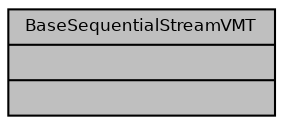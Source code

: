 digraph "BaseSequentialStreamVMT"
{
  bgcolor="transparent";
  edge [fontname="Helvetica",fontsize="8",labelfontname="Helvetica",labelfontsize="8"];
  node [fontname="Helvetica",fontsize="8",shape=record];
  Node6 [label="{BaseSequentialStreamVMT\n||}",height=0.2,width=0.4,color="black", fillcolor="grey75", style="filled", fontcolor="black"];
}
